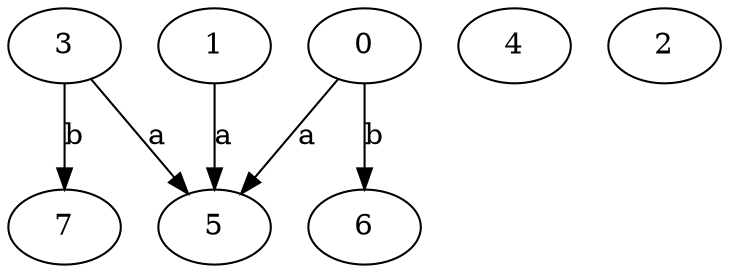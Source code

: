 strict digraph  {
3;
0;
4;
5;
1;
6;
7;
2;
3 -> 5  [label=a];
3 -> 7  [label=b];
0 -> 5  [label=a];
0 -> 6  [label=b];
1 -> 5  [label=a];
}

